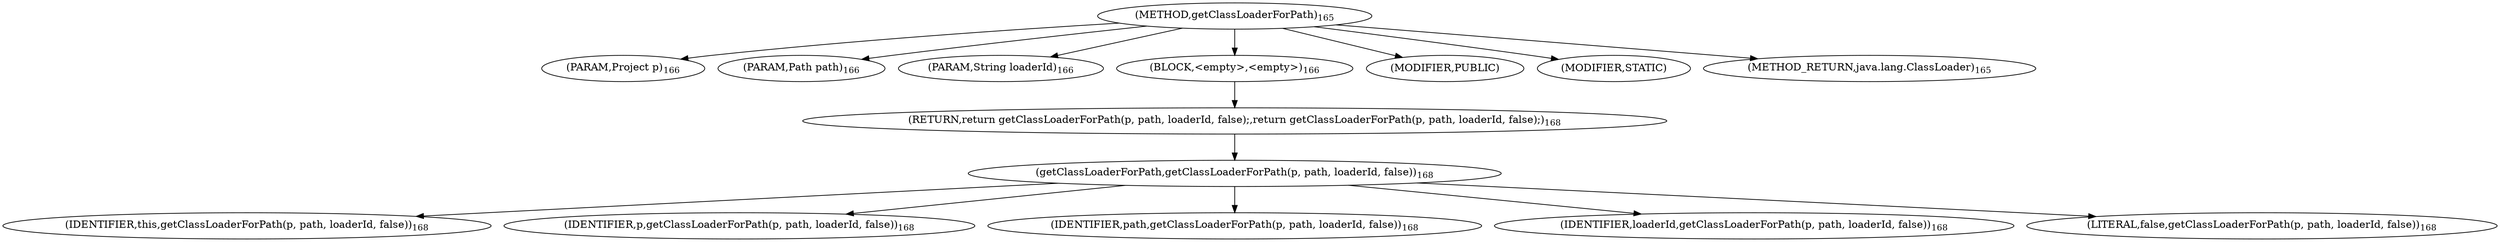digraph "getClassLoaderForPath" {  
"151" [label = <(METHOD,getClassLoaderForPath)<SUB>165</SUB>> ]
"152" [label = <(PARAM,Project p)<SUB>166</SUB>> ]
"153" [label = <(PARAM,Path path)<SUB>166</SUB>> ]
"154" [label = <(PARAM,String loaderId)<SUB>166</SUB>> ]
"155" [label = <(BLOCK,&lt;empty&gt;,&lt;empty&gt;)<SUB>166</SUB>> ]
"156" [label = <(RETURN,return getClassLoaderForPath(p, path, loaderId, false);,return getClassLoaderForPath(p, path, loaderId, false);)<SUB>168</SUB>> ]
"157" [label = <(getClassLoaderForPath,getClassLoaderForPath(p, path, loaderId, false))<SUB>168</SUB>> ]
"158" [label = <(IDENTIFIER,this,getClassLoaderForPath(p, path, loaderId, false))<SUB>168</SUB>> ]
"159" [label = <(IDENTIFIER,p,getClassLoaderForPath(p, path, loaderId, false))<SUB>168</SUB>> ]
"160" [label = <(IDENTIFIER,path,getClassLoaderForPath(p, path, loaderId, false))<SUB>168</SUB>> ]
"161" [label = <(IDENTIFIER,loaderId,getClassLoaderForPath(p, path, loaderId, false))<SUB>168</SUB>> ]
"162" [label = <(LITERAL,false,getClassLoaderForPath(p, path, loaderId, false))<SUB>168</SUB>> ]
"163" [label = <(MODIFIER,PUBLIC)> ]
"164" [label = <(MODIFIER,STATIC)> ]
"165" [label = <(METHOD_RETURN,java.lang.ClassLoader)<SUB>165</SUB>> ]
  "151" -> "152" 
  "151" -> "153" 
  "151" -> "154" 
  "151" -> "155" 
  "151" -> "163" 
  "151" -> "164" 
  "151" -> "165" 
  "155" -> "156" 
  "156" -> "157" 
  "157" -> "158" 
  "157" -> "159" 
  "157" -> "160" 
  "157" -> "161" 
  "157" -> "162" 
}
